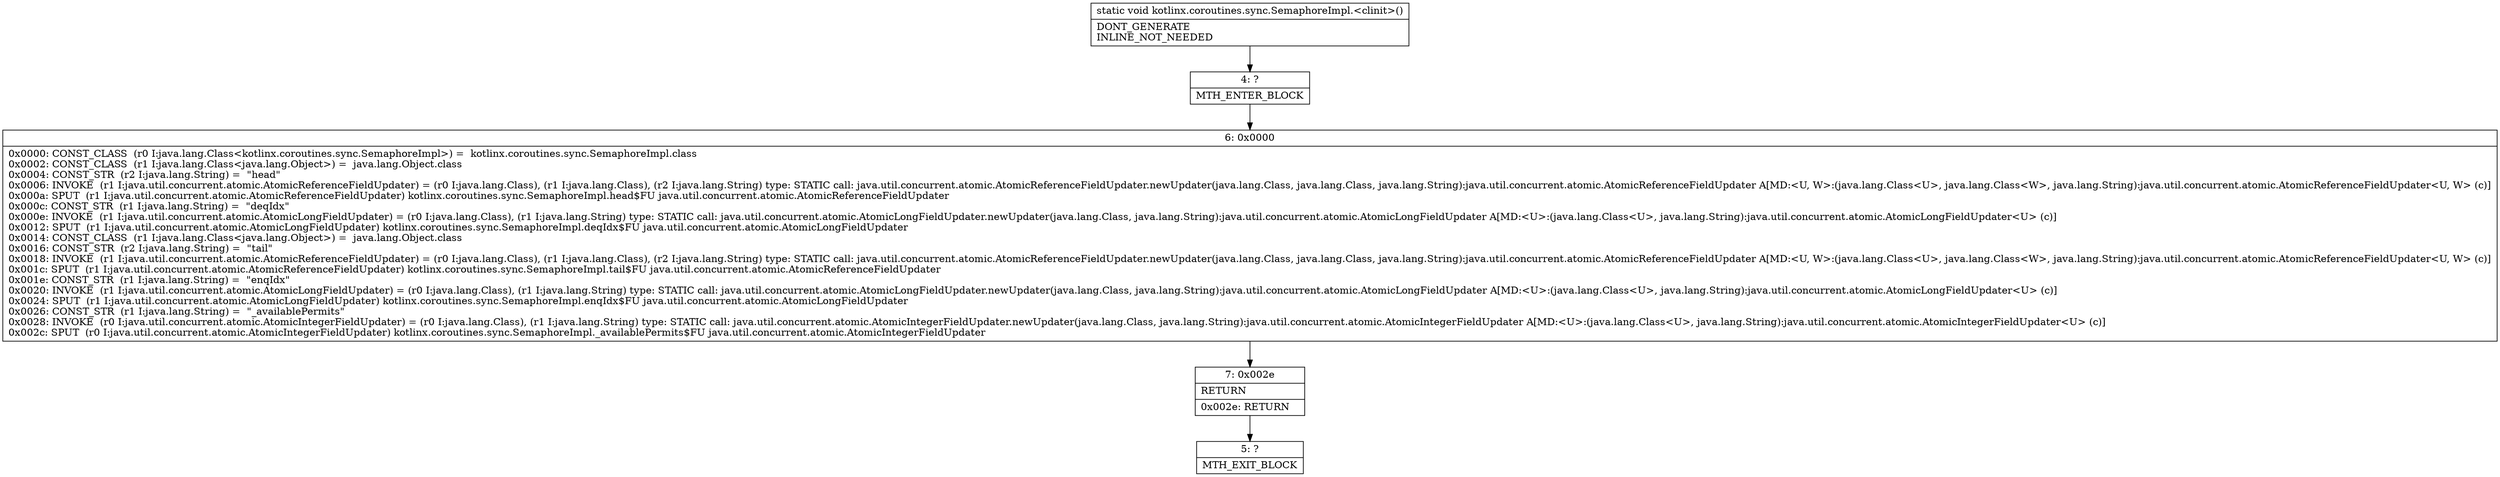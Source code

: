 digraph "CFG forkotlinx.coroutines.sync.SemaphoreImpl.\<clinit\>()V" {
Node_4 [shape=record,label="{4\:\ ?|MTH_ENTER_BLOCK\l}"];
Node_6 [shape=record,label="{6\:\ 0x0000|0x0000: CONST_CLASS  (r0 I:java.lang.Class\<kotlinx.coroutines.sync.SemaphoreImpl\>) =  kotlinx.coroutines.sync.SemaphoreImpl.class \l0x0002: CONST_CLASS  (r1 I:java.lang.Class\<java.lang.Object\>) =  java.lang.Object.class \l0x0004: CONST_STR  (r2 I:java.lang.String) =  \"head\" \l0x0006: INVOKE  (r1 I:java.util.concurrent.atomic.AtomicReferenceFieldUpdater) = (r0 I:java.lang.Class), (r1 I:java.lang.Class), (r2 I:java.lang.String) type: STATIC call: java.util.concurrent.atomic.AtomicReferenceFieldUpdater.newUpdater(java.lang.Class, java.lang.Class, java.lang.String):java.util.concurrent.atomic.AtomicReferenceFieldUpdater A[MD:\<U, W\>:(java.lang.Class\<U\>, java.lang.Class\<W\>, java.lang.String):java.util.concurrent.atomic.AtomicReferenceFieldUpdater\<U, W\> (c)]\l0x000a: SPUT  (r1 I:java.util.concurrent.atomic.AtomicReferenceFieldUpdater) kotlinx.coroutines.sync.SemaphoreImpl.head$FU java.util.concurrent.atomic.AtomicReferenceFieldUpdater \l0x000c: CONST_STR  (r1 I:java.lang.String) =  \"deqIdx\" \l0x000e: INVOKE  (r1 I:java.util.concurrent.atomic.AtomicLongFieldUpdater) = (r0 I:java.lang.Class), (r1 I:java.lang.String) type: STATIC call: java.util.concurrent.atomic.AtomicLongFieldUpdater.newUpdater(java.lang.Class, java.lang.String):java.util.concurrent.atomic.AtomicLongFieldUpdater A[MD:\<U\>:(java.lang.Class\<U\>, java.lang.String):java.util.concurrent.atomic.AtomicLongFieldUpdater\<U\> (c)]\l0x0012: SPUT  (r1 I:java.util.concurrent.atomic.AtomicLongFieldUpdater) kotlinx.coroutines.sync.SemaphoreImpl.deqIdx$FU java.util.concurrent.atomic.AtomicLongFieldUpdater \l0x0014: CONST_CLASS  (r1 I:java.lang.Class\<java.lang.Object\>) =  java.lang.Object.class \l0x0016: CONST_STR  (r2 I:java.lang.String) =  \"tail\" \l0x0018: INVOKE  (r1 I:java.util.concurrent.atomic.AtomicReferenceFieldUpdater) = (r0 I:java.lang.Class), (r1 I:java.lang.Class), (r2 I:java.lang.String) type: STATIC call: java.util.concurrent.atomic.AtomicReferenceFieldUpdater.newUpdater(java.lang.Class, java.lang.Class, java.lang.String):java.util.concurrent.atomic.AtomicReferenceFieldUpdater A[MD:\<U, W\>:(java.lang.Class\<U\>, java.lang.Class\<W\>, java.lang.String):java.util.concurrent.atomic.AtomicReferenceFieldUpdater\<U, W\> (c)]\l0x001c: SPUT  (r1 I:java.util.concurrent.atomic.AtomicReferenceFieldUpdater) kotlinx.coroutines.sync.SemaphoreImpl.tail$FU java.util.concurrent.atomic.AtomicReferenceFieldUpdater \l0x001e: CONST_STR  (r1 I:java.lang.String) =  \"enqIdx\" \l0x0020: INVOKE  (r1 I:java.util.concurrent.atomic.AtomicLongFieldUpdater) = (r0 I:java.lang.Class), (r1 I:java.lang.String) type: STATIC call: java.util.concurrent.atomic.AtomicLongFieldUpdater.newUpdater(java.lang.Class, java.lang.String):java.util.concurrent.atomic.AtomicLongFieldUpdater A[MD:\<U\>:(java.lang.Class\<U\>, java.lang.String):java.util.concurrent.atomic.AtomicLongFieldUpdater\<U\> (c)]\l0x0024: SPUT  (r1 I:java.util.concurrent.atomic.AtomicLongFieldUpdater) kotlinx.coroutines.sync.SemaphoreImpl.enqIdx$FU java.util.concurrent.atomic.AtomicLongFieldUpdater \l0x0026: CONST_STR  (r1 I:java.lang.String) =  \"_availablePermits\" \l0x0028: INVOKE  (r0 I:java.util.concurrent.atomic.AtomicIntegerFieldUpdater) = (r0 I:java.lang.Class), (r1 I:java.lang.String) type: STATIC call: java.util.concurrent.atomic.AtomicIntegerFieldUpdater.newUpdater(java.lang.Class, java.lang.String):java.util.concurrent.atomic.AtomicIntegerFieldUpdater A[MD:\<U\>:(java.lang.Class\<U\>, java.lang.String):java.util.concurrent.atomic.AtomicIntegerFieldUpdater\<U\> (c)]\l0x002c: SPUT  (r0 I:java.util.concurrent.atomic.AtomicIntegerFieldUpdater) kotlinx.coroutines.sync.SemaphoreImpl._availablePermits$FU java.util.concurrent.atomic.AtomicIntegerFieldUpdater \l}"];
Node_7 [shape=record,label="{7\:\ 0x002e|RETURN\l|0x002e: RETURN   \l}"];
Node_5 [shape=record,label="{5\:\ ?|MTH_EXIT_BLOCK\l}"];
MethodNode[shape=record,label="{static void kotlinx.coroutines.sync.SemaphoreImpl.\<clinit\>()  | DONT_GENERATE\lINLINE_NOT_NEEDED\l}"];
MethodNode -> Node_4;Node_4 -> Node_6;
Node_6 -> Node_7;
Node_7 -> Node_5;
}

